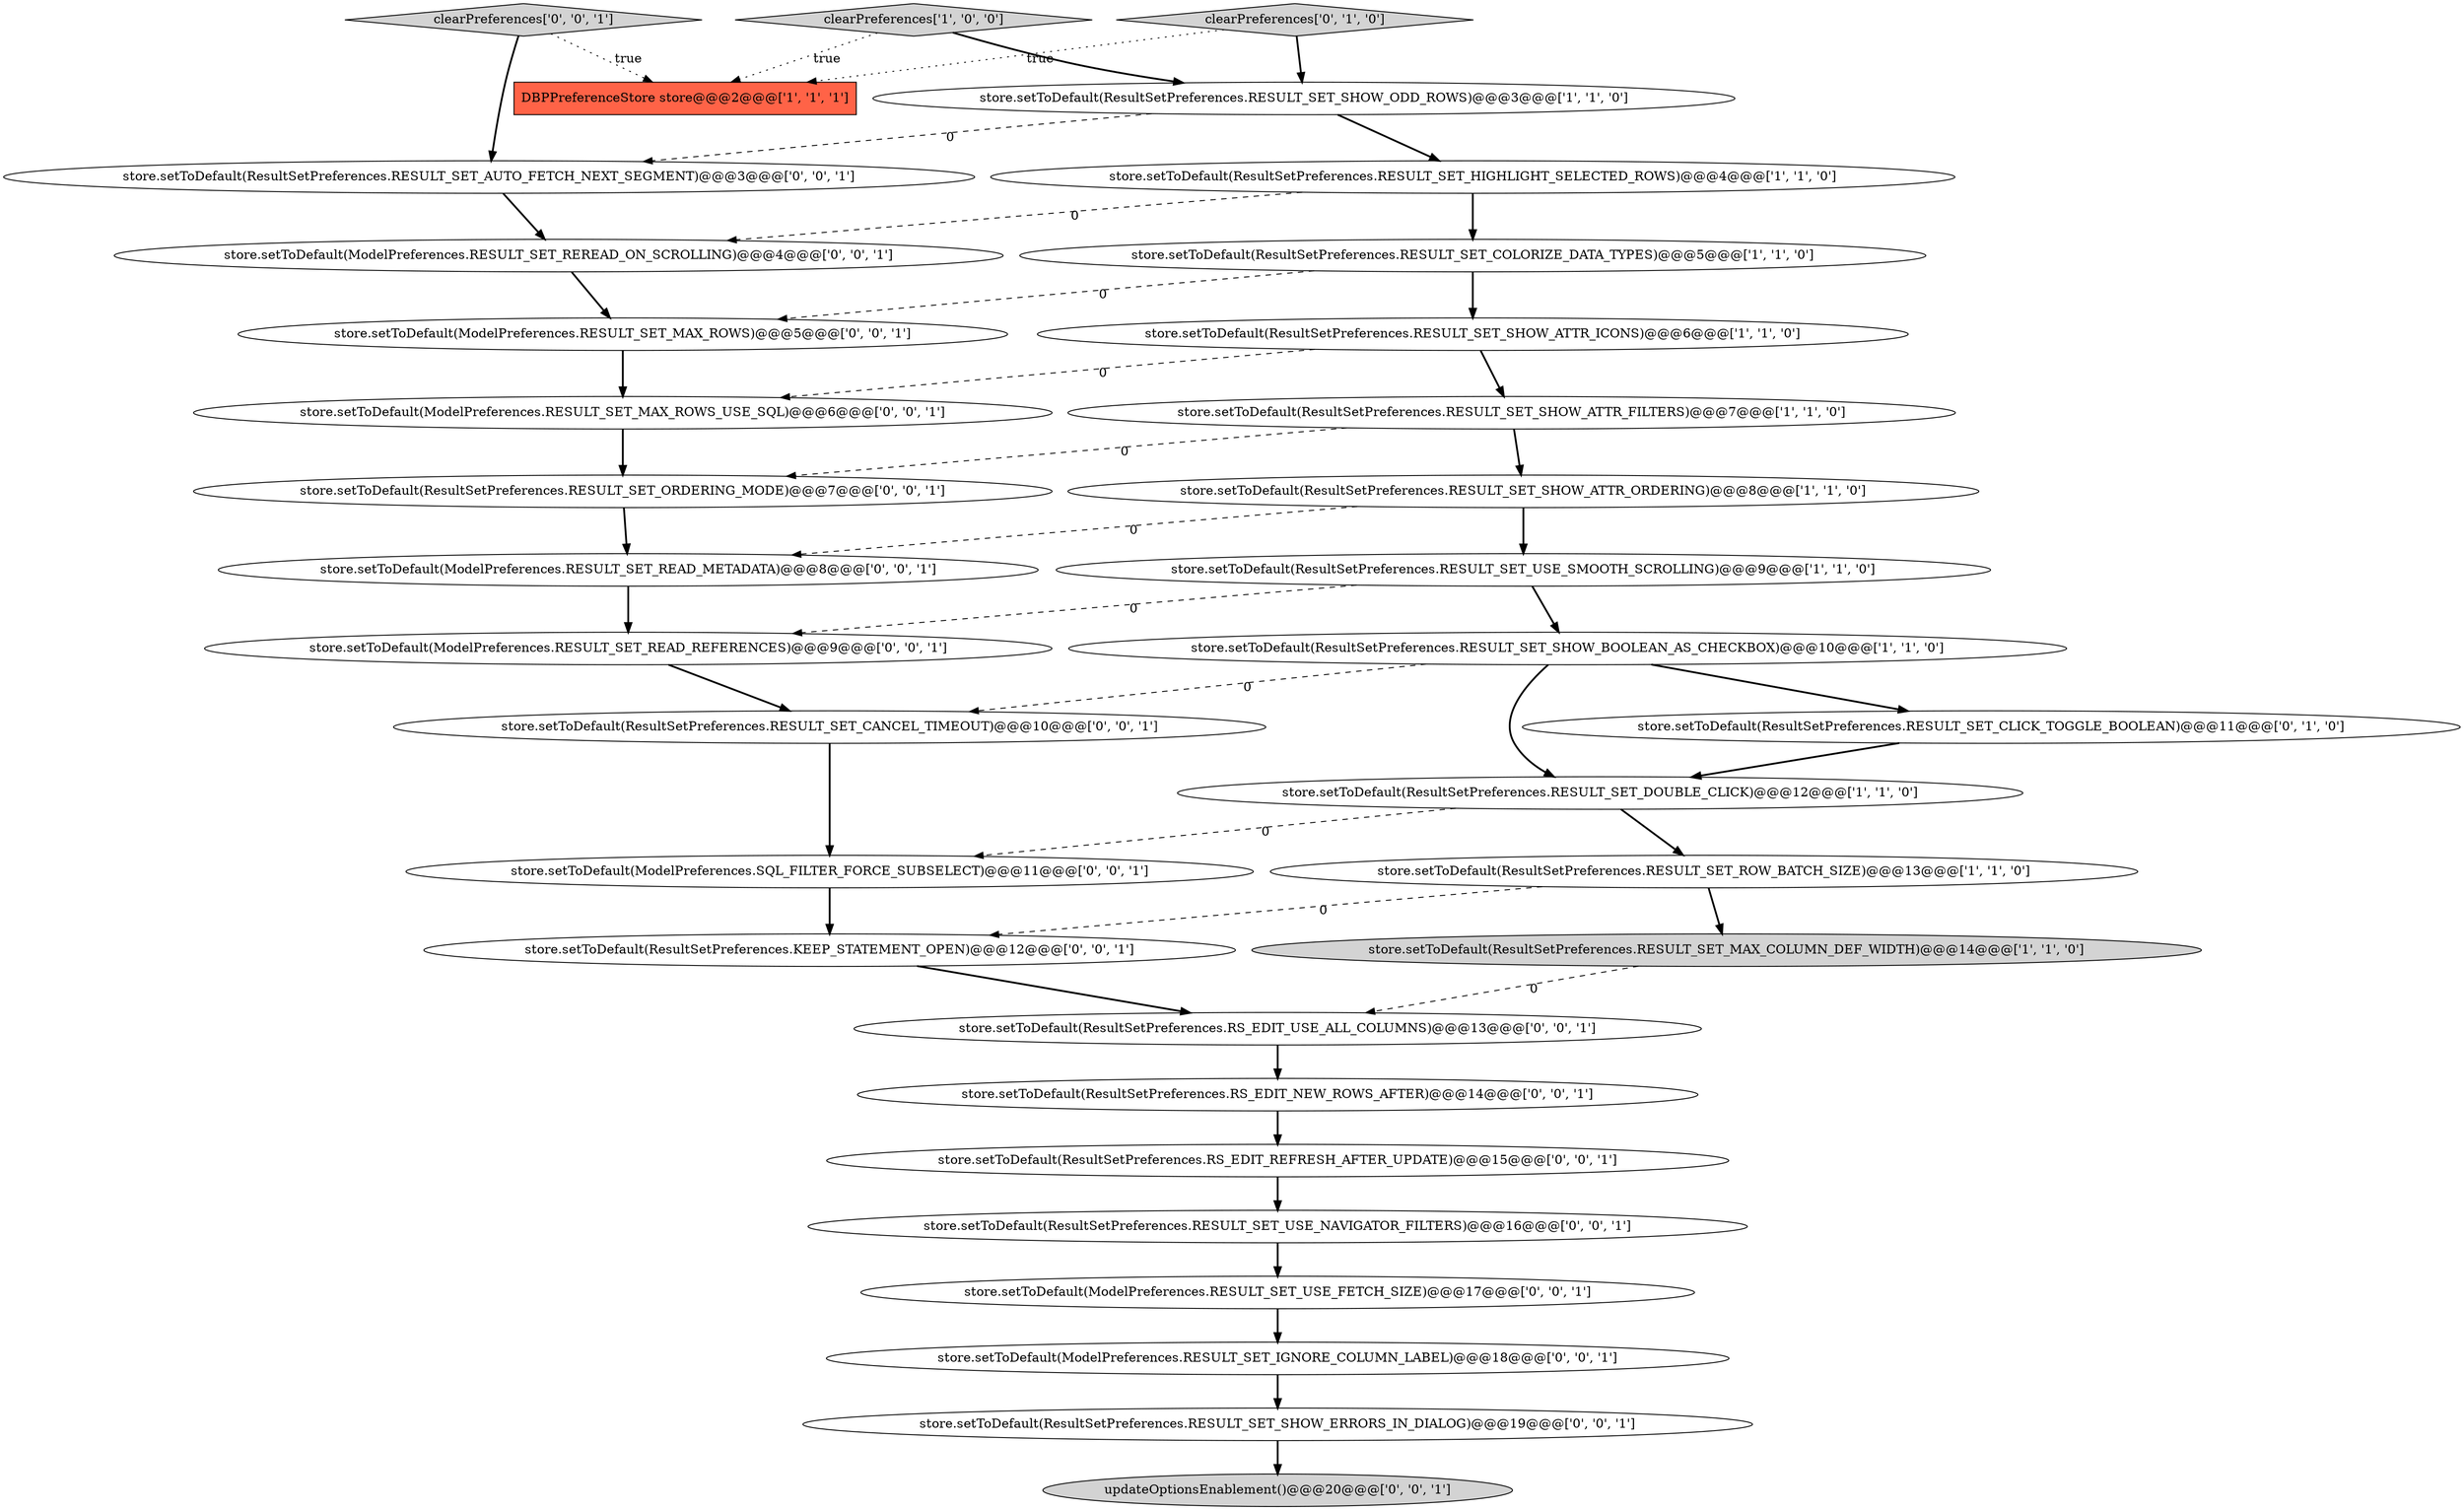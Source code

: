 digraph {
22 [style = filled, label = "store.setToDefault(ResultSetPreferences.RS_EDIT_USE_ALL_COLUMNS)@@@13@@@['0', '0', '1']", fillcolor = white, shape = ellipse image = "AAA0AAABBB3BBB"];
32 [style = filled, label = "store.setToDefault(ResultSetPreferences.KEEP_STATEMENT_OPEN)@@@12@@@['0', '0', '1']", fillcolor = white, shape = ellipse image = "AAA0AAABBB3BBB"];
27 [style = filled, label = "clearPreferences['0', '0', '1']", fillcolor = lightgray, shape = diamond image = "AAA0AAABBB3BBB"];
9 [style = filled, label = "store.setToDefault(ResultSetPreferences.RESULT_SET_USE_SMOOTH_SCROLLING)@@@9@@@['1', '1', '0']", fillcolor = white, shape = ellipse image = "AAA0AAABBB1BBB"];
3 [style = filled, label = "store.setToDefault(ResultSetPreferences.RESULT_SET_HIGHLIGHT_SELECTED_ROWS)@@@4@@@['1', '1', '0']", fillcolor = white, shape = ellipse image = "AAA0AAABBB1BBB"];
19 [style = filled, label = "store.setToDefault(ResultSetPreferences.RS_EDIT_NEW_ROWS_AFTER)@@@14@@@['0', '0', '1']", fillcolor = white, shape = ellipse image = "AAA0AAABBB3BBB"];
12 [style = filled, label = "store.setToDefault(ResultSetPreferences.RESULT_SET_COLORIZE_DATA_TYPES)@@@5@@@['1', '1', '0']", fillcolor = white, shape = ellipse image = "AAA0AAABBB1BBB"];
29 [style = filled, label = "store.setToDefault(ResultSetPreferences.RESULT_SET_SHOW_ERRORS_IN_DIALOG)@@@19@@@['0', '0', '1']", fillcolor = white, shape = ellipse image = "AAA0AAABBB3BBB"];
17 [style = filled, label = "store.setToDefault(ModelPreferences.RESULT_SET_IGNORE_COLUMN_LABEL)@@@18@@@['0', '0', '1']", fillcolor = white, shape = ellipse image = "AAA0AAABBB3BBB"];
33 [style = filled, label = "store.setToDefault(ModelPreferences.RESULT_SET_MAX_ROWS_USE_SQL)@@@6@@@['0', '0', '1']", fillcolor = white, shape = ellipse image = "AAA0AAABBB3BBB"];
26 [style = filled, label = "store.setToDefault(ResultSetPreferences.RESULT_SET_AUTO_FETCH_NEXT_SEGMENT)@@@3@@@['0', '0', '1']", fillcolor = white, shape = ellipse image = "AAA0AAABBB3BBB"];
8 [style = filled, label = "store.setToDefault(ResultSetPreferences.RESULT_SET_SHOW_BOOLEAN_AS_CHECKBOX)@@@10@@@['1', '1', '0']", fillcolor = white, shape = ellipse image = "AAA0AAABBB1BBB"];
5 [style = filled, label = "store.setToDefault(ResultSetPreferences.RESULT_SET_DOUBLE_CLICK)@@@12@@@['1', '1', '0']", fillcolor = white, shape = ellipse image = "AAA0AAABBB1BBB"];
25 [style = filled, label = "store.setToDefault(ModelPreferences.RESULT_SET_MAX_ROWS)@@@5@@@['0', '0', '1']", fillcolor = white, shape = ellipse image = "AAA0AAABBB3BBB"];
6 [style = filled, label = "store.setToDefault(ResultSetPreferences.RESULT_SET_MAX_COLUMN_DEF_WIDTH)@@@14@@@['1', '1', '0']", fillcolor = lightgray, shape = ellipse image = "AAA0AAABBB1BBB"];
23 [style = filled, label = "store.setToDefault(ModelPreferences.SQL_FILTER_FORCE_SUBSELECT)@@@11@@@['0', '0', '1']", fillcolor = white, shape = ellipse image = "AAA0AAABBB3BBB"];
20 [style = filled, label = "store.setToDefault(ModelPreferences.RESULT_SET_USE_FETCH_SIZE)@@@17@@@['0', '0', '1']", fillcolor = white, shape = ellipse image = "AAA0AAABBB3BBB"];
24 [style = filled, label = "store.setToDefault(ResultSetPreferences.RESULT_SET_CANCEL_TIMEOUT)@@@10@@@['0', '0', '1']", fillcolor = white, shape = ellipse image = "AAA0AAABBB3BBB"];
16 [style = filled, label = "store.setToDefault(ResultSetPreferences.RS_EDIT_REFRESH_AFTER_UPDATE)@@@15@@@['0', '0', '1']", fillcolor = white, shape = ellipse image = "AAA0AAABBB3BBB"];
0 [style = filled, label = "store.setToDefault(ResultSetPreferences.RESULT_SET_ROW_BATCH_SIZE)@@@13@@@['1', '1', '0']", fillcolor = white, shape = ellipse image = "AAA0AAABBB1BBB"];
21 [style = filled, label = "store.setToDefault(ModelPreferences.RESULT_SET_REREAD_ON_SCROLLING)@@@4@@@['0', '0', '1']", fillcolor = white, shape = ellipse image = "AAA0AAABBB3BBB"];
7 [style = filled, label = "store.setToDefault(ResultSetPreferences.RESULT_SET_SHOW_ATTR_FILTERS)@@@7@@@['1', '1', '0']", fillcolor = white, shape = ellipse image = "AAA0AAABBB1BBB"];
1 [style = filled, label = "store.setToDefault(ResultSetPreferences.RESULT_SET_SHOW_ATTR_ICONS)@@@6@@@['1', '1', '0']", fillcolor = white, shape = ellipse image = "AAA0AAABBB1BBB"];
4 [style = filled, label = "DBPPreferenceStore store@@@2@@@['1', '1', '1']", fillcolor = tomato, shape = box image = "AAA0AAABBB1BBB"];
30 [style = filled, label = "store.setToDefault(ModelPreferences.RESULT_SET_READ_METADATA)@@@8@@@['0', '0', '1']", fillcolor = white, shape = ellipse image = "AAA0AAABBB3BBB"];
11 [style = filled, label = "clearPreferences['1', '0', '0']", fillcolor = lightgray, shape = diamond image = "AAA0AAABBB1BBB"];
13 [style = filled, label = "store.setToDefault(ResultSetPreferences.RESULT_SET_CLICK_TOGGLE_BOOLEAN)@@@11@@@['0', '1', '0']", fillcolor = white, shape = ellipse image = "AAA1AAABBB2BBB"];
14 [style = filled, label = "clearPreferences['0', '1', '0']", fillcolor = lightgray, shape = diamond image = "AAA0AAABBB2BBB"];
2 [style = filled, label = "store.setToDefault(ResultSetPreferences.RESULT_SET_SHOW_ATTR_ORDERING)@@@8@@@['1', '1', '0']", fillcolor = white, shape = ellipse image = "AAA0AAABBB1BBB"];
18 [style = filled, label = "updateOptionsEnablement()@@@20@@@['0', '0', '1']", fillcolor = lightgray, shape = ellipse image = "AAA0AAABBB3BBB"];
10 [style = filled, label = "store.setToDefault(ResultSetPreferences.RESULT_SET_SHOW_ODD_ROWS)@@@3@@@['1', '1', '0']", fillcolor = white, shape = ellipse image = "AAA0AAABBB1BBB"];
31 [style = filled, label = "store.setToDefault(ResultSetPreferences.RESULT_SET_ORDERING_MODE)@@@7@@@['0', '0', '1']", fillcolor = white, shape = ellipse image = "AAA0AAABBB3BBB"];
28 [style = filled, label = "store.setToDefault(ResultSetPreferences.RESULT_SET_USE_NAVIGATOR_FILTERS)@@@16@@@['0', '0', '1']", fillcolor = white, shape = ellipse image = "AAA0AAABBB3BBB"];
15 [style = filled, label = "store.setToDefault(ModelPreferences.RESULT_SET_READ_REFERENCES)@@@9@@@['0', '0', '1']", fillcolor = white, shape = ellipse image = "AAA0AAABBB3BBB"];
0->6 [style = bold, label=""];
12->25 [style = dashed, label="0"];
22->19 [style = bold, label=""];
14->4 [style = dotted, label="true"];
23->32 [style = bold, label=""];
26->21 [style = bold, label=""];
33->31 [style = bold, label=""];
8->5 [style = bold, label=""];
24->23 [style = bold, label=""];
27->4 [style = dotted, label="true"];
30->15 [style = bold, label=""];
28->20 [style = bold, label=""];
7->31 [style = dashed, label="0"];
3->21 [style = dashed, label="0"];
0->32 [style = dashed, label="0"];
12->1 [style = bold, label=""];
8->24 [style = dashed, label="0"];
25->33 [style = bold, label=""];
15->24 [style = bold, label=""];
6->22 [style = dashed, label="0"];
10->3 [style = bold, label=""];
19->16 [style = bold, label=""];
21->25 [style = bold, label=""];
2->9 [style = bold, label=""];
5->0 [style = bold, label=""];
11->10 [style = bold, label=""];
3->12 [style = bold, label=""];
2->30 [style = dashed, label="0"];
5->23 [style = dashed, label="0"];
9->15 [style = dashed, label="0"];
27->26 [style = bold, label=""];
8->13 [style = bold, label=""];
32->22 [style = bold, label=""];
16->28 [style = bold, label=""];
20->17 [style = bold, label=""];
11->4 [style = dotted, label="true"];
10->26 [style = dashed, label="0"];
31->30 [style = bold, label=""];
1->7 [style = bold, label=""];
9->8 [style = bold, label=""];
29->18 [style = bold, label=""];
14->10 [style = bold, label=""];
1->33 [style = dashed, label="0"];
17->29 [style = bold, label=""];
13->5 [style = bold, label=""];
7->2 [style = bold, label=""];
}
